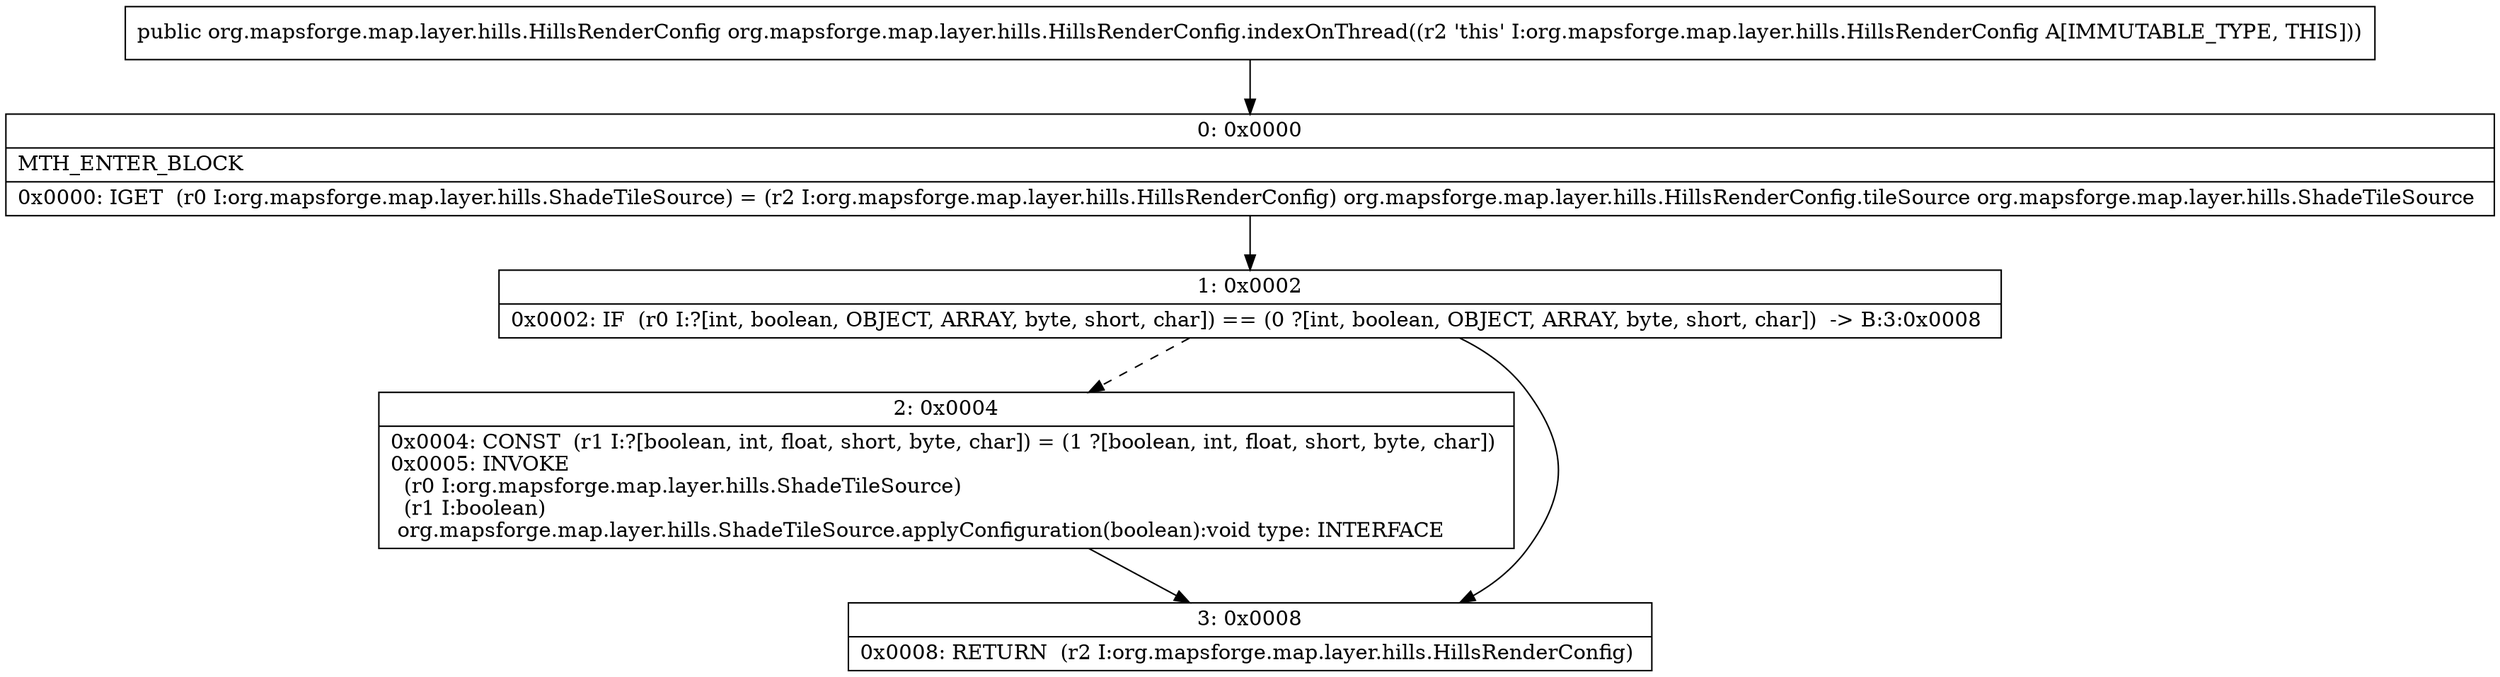 digraph "CFG fororg.mapsforge.map.layer.hills.HillsRenderConfig.indexOnThread()Lorg\/mapsforge\/map\/layer\/hills\/HillsRenderConfig;" {
Node_0 [shape=record,label="{0\:\ 0x0000|MTH_ENTER_BLOCK\l|0x0000: IGET  (r0 I:org.mapsforge.map.layer.hills.ShadeTileSource) = (r2 I:org.mapsforge.map.layer.hills.HillsRenderConfig) org.mapsforge.map.layer.hills.HillsRenderConfig.tileSource org.mapsforge.map.layer.hills.ShadeTileSource \l}"];
Node_1 [shape=record,label="{1\:\ 0x0002|0x0002: IF  (r0 I:?[int, boolean, OBJECT, ARRAY, byte, short, char]) == (0 ?[int, boolean, OBJECT, ARRAY, byte, short, char])  \-\> B:3:0x0008 \l}"];
Node_2 [shape=record,label="{2\:\ 0x0004|0x0004: CONST  (r1 I:?[boolean, int, float, short, byte, char]) = (1 ?[boolean, int, float, short, byte, char]) \l0x0005: INVOKE  \l  (r0 I:org.mapsforge.map.layer.hills.ShadeTileSource)\l  (r1 I:boolean)\l org.mapsforge.map.layer.hills.ShadeTileSource.applyConfiguration(boolean):void type: INTERFACE \l}"];
Node_3 [shape=record,label="{3\:\ 0x0008|0x0008: RETURN  (r2 I:org.mapsforge.map.layer.hills.HillsRenderConfig) \l}"];
MethodNode[shape=record,label="{public org.mapsforge.map.layer.hills.HillsRenderConfig org.mapsforge.map.layer.hills.HillsRenderConfig.indexOnThread((r2 'this' I:org.mapsforge.map.layer.hills.HillsRenderConfig A[IMMUTABLE_TYPE, THIS])) }"];
MethodNode -> Node_0;
Node_0 -> Node_1;
Node_1 -> Node_2[style=dashed];
Node_1 -> Node_3;
Node_2 -> Node_3;
}

